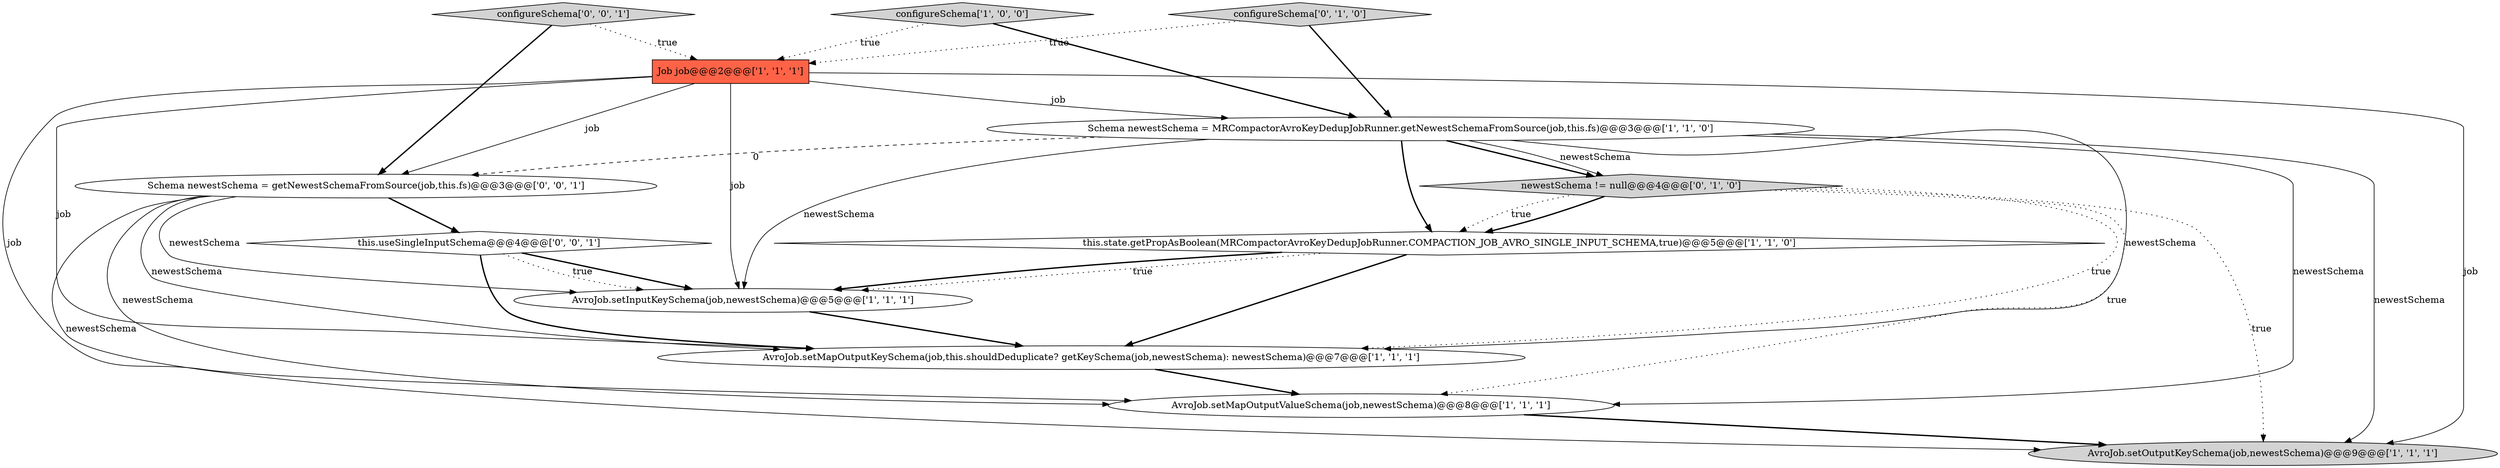 digraph {
7 [style = filled, label = "configureSchema['1', '0', '0']", fillcolor = lightgray, shape = diamond image = "AAA0AAABBB1BBB"];
11 [style = filled, label = "configureSchema['0', '0', '1']", fillcolor = lightgray, shape = diamond image = "AAA0AAABBB3BBB"];
10 [style = filled, label = "Schema newestSchema = getNewestSchemaFromSource(job,this.fs)@@@3@@@['0', '0', '1']", fillcolor = white, shape = ellipse image = "AAA0AAABBB3BBB"];
1 [style = filled, label = "Job job@@@2@@@['1', '1', '1']", fillcolor = tomato, shape = box image = "AAA0AAABBB1BBB"];
2 [style = filled, label = "AvroJob.setInputKeySchema(job,newestSchema)@@@5@@@['1', '1', '1']", fillcolor = white, shape = ellipse image = "AAA0AAABBB1BBB"];
5 [style = filled, label = "AvroJob.setOutputKeySchema(job,newestSchema)@@@9@@@['1', '1', '1']", fillcolor = lightgray, shape = ellipse image = "AAA0AAABBB1BBB"];
6 [style = filled, label = "Schema newestSchema = MRCompactorAvroKeyDedupJobRunner.getNewestSchemaFromSource(job,this.fs)@@@3@@@['1', '1', '0']", fillcolor = white, shape = ellipse image = "AAA0AAABBB1BBB"];
8 [style = filled, label = "configureSchema['0', '1', '0']", fillcolor = lightgray, shape = diamond image = "AAA0AAABBB2BBB"];
4 [style = filled, label = "AvroJob.setMapOutputValueSchema(job,newestSchema)@@@8@@@['1', '1', '1']", fillcolor = white, shape = ellipse image = "AAA0AAABBB1BBB"];
3 [style = filled, label = "this.state.getPropAsBoolean(MRCompactorAvroKeyDedupJobRunner.COMPACTION_JOB_AVRO_SINGLE_INPUT_SCHEMA,true)@@@5@@@['1', '1', '0']", fillcolor = white, shape = diamond image = "AAA0AAABBB1BBB"];
9 [style = filled, label = "newestSchema != null@@@4@@@['0', '1', '0']", fillcolor = lightgray, shape = diamond image = "AAA1AAABBB2BBB"];
0 [style = filled, label = "AvroJob.setMapOutputKeySchema(job,this.shouldDeduplicate? getKeySchema(job,newestSchema): newestSchema)@@@7@@@['1', '1', '1']", fillcolor = white, shape = ellipse image = "AAA0AAABBB1BBB"];
12 [style = filled, label = "this.useSingleInputSchema@@@4@@@['0', '0', '1']", fillcolor = white, shape = diamond image = "AAA0AAABBB3BBB"];
12->0 [style = bold, label=""];
6->2 [style = solid, label="newestSchema"];
1->2 [style = solid, label="job"];
0->4 [style = bold, label=""];
6->4 [style = solid, label="newestSchema"];
9->5 [style = dotted, label="true"];
10->4 [style = solid, label="newestSchema"];
3->2 [style = bold, label=""];
9->0 [style = dotted, label="true"];
12->2 [style = bold, label=""];
4->5 [style = bold, label=""];
9->3 [style = bold, label=""];
7->6 [style = bold, label=""];
7->1 [style = dotted, label="true"];
8->6 [style = bold, label=""];
12->2 [style = dotted, label="true"];
6->9 [style = bold, label=""];
10->12 [style = bold, label=""];
6->0 [style = solid, label="newestSchema"];
1->10 [style = solid, label="job"];
11->10 [style = bold, label=""];
6->9 [style = solid, label="newestSchema"];
11->1 [style = dotted, label="true"];
3->0 [style = bold, label=""];
3->2 [style = dotted, label="true"];
9->4 [style = dotted, label="true"];
6->3 [style = bold, label=""];
6->5 [style = solid, label="newestSchema"];
9->3 [style = dotted, label="true"];
2->0 [style = bold, label=""];
1->4 [style = solid, label="job"];
1->0 [style = solid, label="job"];
10->5 [style = solid, label="newestSchema"];
1->6 [style = solid, label="job"];
1->5 [style = solid, label="job"];
6->10 [style = dashed, label="0"];
8->1 [style = dotted, label="true"];
10->2 [style = solid, label="newestSchema"];
10->0 [style = solid, label="newestSchema"];
}
